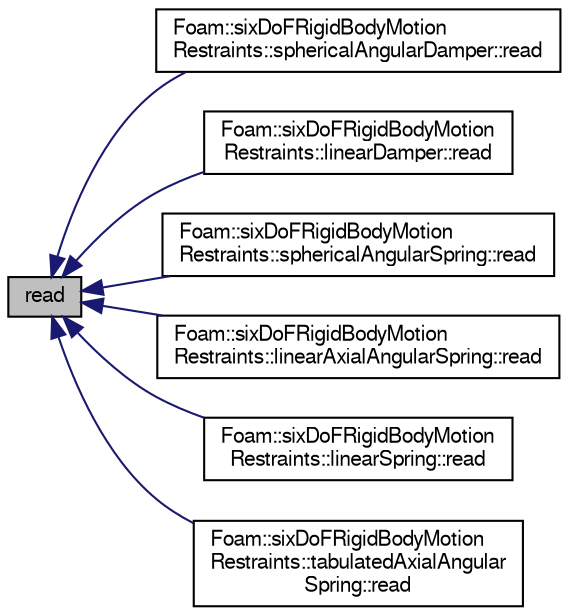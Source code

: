 digraph "read"
{
  bgcolor="transparent";
  edge [fontname="FreeSans",fontsize="10",labelfontname="FreeSans",labelfontsize="10"];
  node [fontname="FreeSans",fontsize="10",shape=record];
  rankdir="LR";
  Node1 [label="read",height=0.2,width=0.4,color="black", fillcolor="grey75", style="filled" fontcolor="black"];
  Node1 -> Node2 [dir="back",color="midnightblue",fontsize="10",style="solid",fontname="FreeSans"];
  Node2 [label="Foam::sixDoFRigidBodyMotion\lRestraints::sphericalAngularDamper::read",height=0.2,width=0.4,color="black",URL="$a02332.html#affa21705bb326eaf3c87a5c6c1e56f3b",tooltip="Update properties from given dictionary. "];
  Node1 -> Node3 [dir="back",color="midnightblue",fontsize="10",style="solid",fontname="FreeSans"];
  Node3 [label="Foam::sixDoFRigidBodyMotion\lRestraints::linearDamper::read",height=0.2,width=0.4,color="black",URL="$a01296.html#affa21705bb326eaf3c87a5c6c1e56f3b",tooltip="Update properties from given dictionary. "];
  Node1 -> Node4 [dir="back",color="midnightblue",fontsize="10",style="solid",fontname="FreeSans"];
  Node4 [label="Foam::sixDoFRigidBodyMotion\lRestraints::sphericalAngularSpring::read",height=0.2,width=0.4,color="black",URL="$a02333.html#affa21705bb326eaf3c87a5c6c1e56f3b",tooltip="Update properties from given dictionary. "];
  Node1 -> Node5 [dir="back",color="midnightblue",fontsize="10",style="solid",fontname="FreeSans"];
  Node5 [label="Foam::sixDoFRigidBodyMotion\lRestraints::linearAxialAngularSpring::read",height=0.2,width=0.4,color="black",URL="$a01295.html#affa21705bb326eaf3c87a5c6c1e56f3b",tooltip="Update properties from given dictionary. "];
  Node1 -> Node6 [dir="back",color="midnightblue",fontsize="10",style="solid",fontname="FreeSans"];
  Node6 [label="Foam::sixDoFRigidBodyMotion\lRestraints::linearSpring::read",height=0.2,width=0.4,color="black",URL="$a01305.html#affa21705bb326eaf3c87a5c6c1e56f3b",tooltip="Update properties from given dictionary. "];
  Node1 -> Node7 [dir="back",color="midnightblue",fontsize="10",style="solid",fontname="FreeSans"];
  Node7 [label="Foam::sixDoFRigidBodyMotion\lRestraints::tabulatedAxialAngular\lSpring::read",height=0.2,width=0.4,color="black",URL="$a02483.html#affa21705bb326eaf3c87a5c6c1e56f3b",tooltip="Update properties from given dictionary. "];
}
